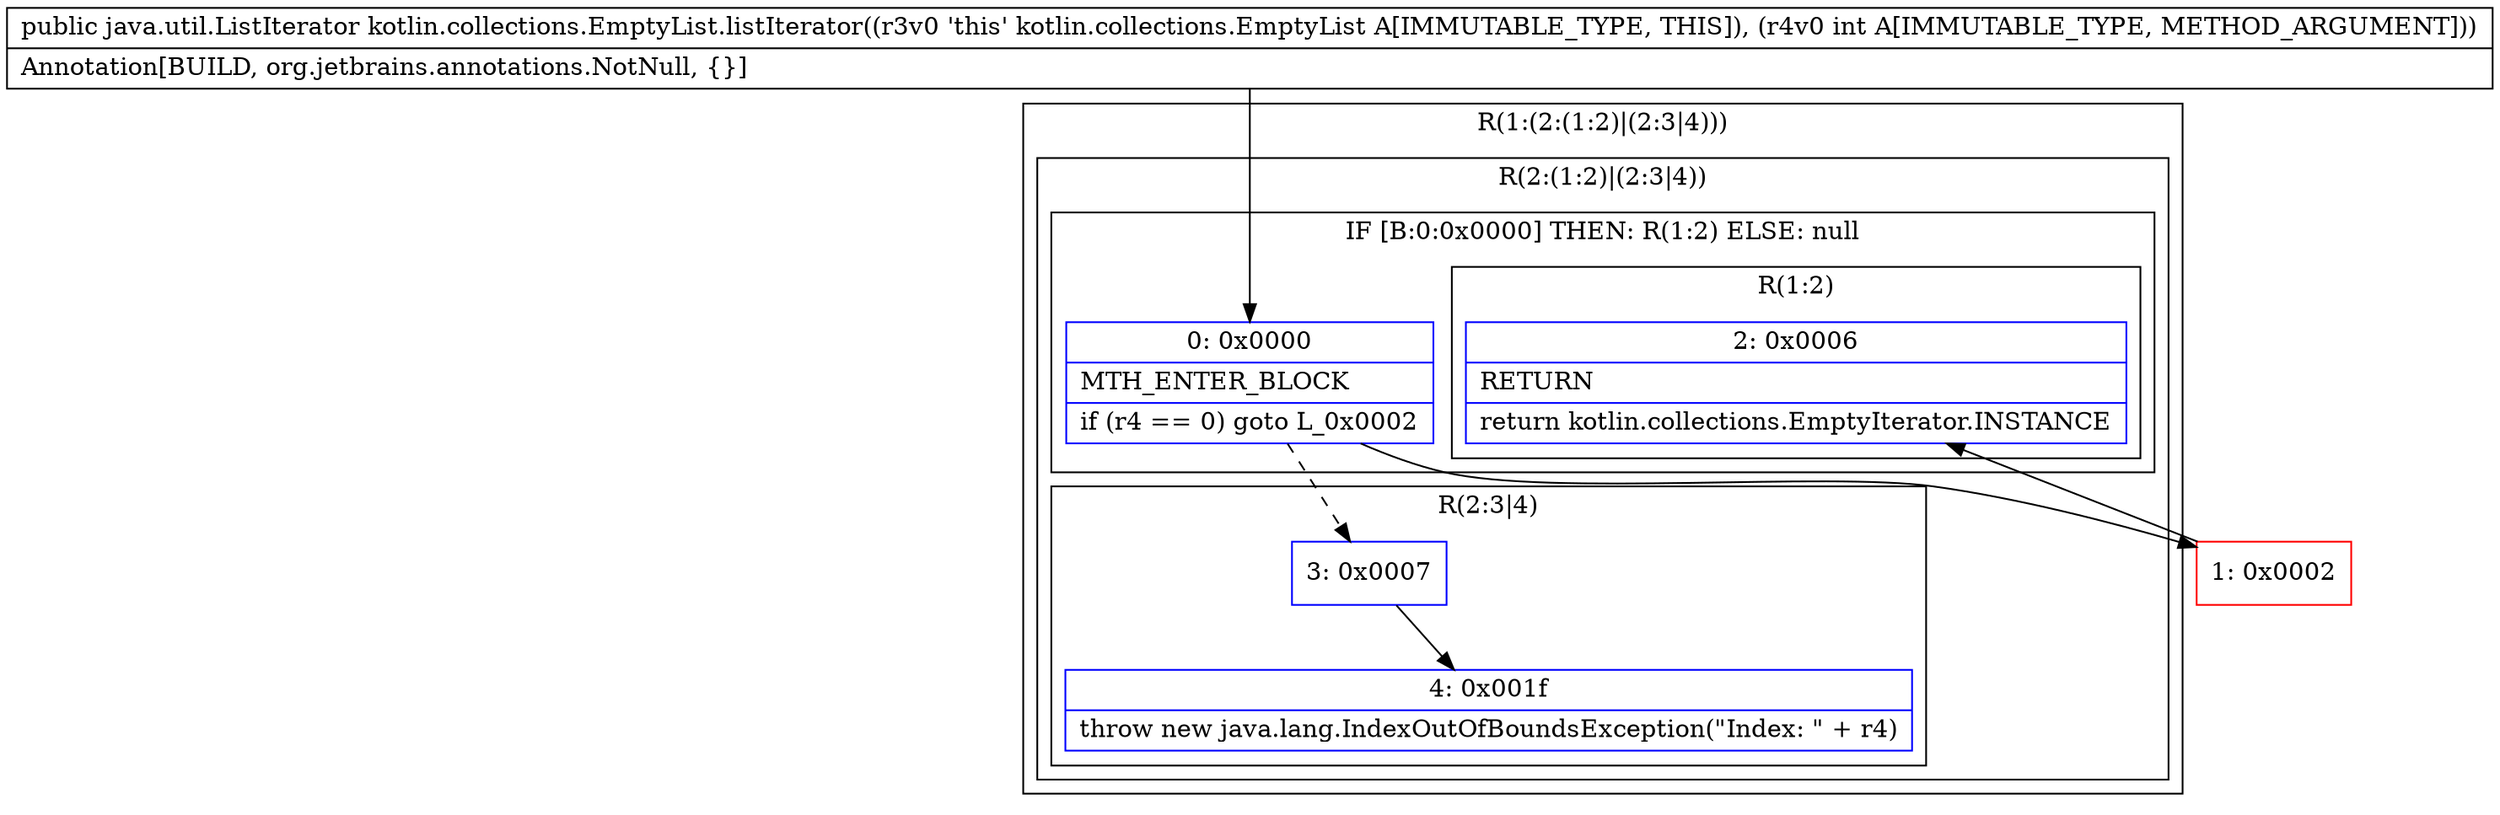 digraph "CFG forkotlin.collections.EmptyList.listIterator(I)Ljava\/util\/ListIterator;" {
subgraph cluster_Region_745901893 {
label = "R(1:(2:(1:2)|(2:3|4)))";
node [shape=record,color=blue];
subgraph cluster_Region_463399489 {
label = "R(2:(1:2)|(2:3|4))";
node [shape=record,color=blue];
subgraph cluster_IfRegion_433438076 {
label = "IF [B:0:0x0000] THEN: R(1:2) ELSE: null";
node [shape=record,color=blue];
Node_0 [shape=record,label="{0\:\ 0x0000|MTH_ENTER_BLOCK\l|if (r4 == 0) goto L_0x0002\l}"];
subgraph cluster_Region_1289087505 {
label = "R(1:2)";
node [shape=record,color=blue];
Node_2 [shape=record,label="{2\:\ 0x0006|RETURN\l|return kotlin.collections.EmptyIterator.INSTANCE\l}"];
}
}
subgraph cluster_Region_1289374569 {
label = "R(2:3|4)";
node [shape=record,color=blue];
Node_3 [shape=record,label="{3\:\ 0x0007}"];
Node_4 [shape=record,label="{4\:\ 0x001f|throw new java.lang.IndexOutOfBoundsException(\"Index: \" + r4)\l}"];
}
}
}
Node_1 [shape=record,color=red,label="{1\:\ 0x0002}"];
MethodNode[shape=record,label="{public java.util.ListIterator kotlin.collections.EmptyList.listIterator((r3v0 'this' kotlin.collections.EmptyList A[IMMUTABLE_TYPE, THIS]), (r4v0 int A[IMMUTABLE_TYPE, METHOD_ARGUMENT]))  | Annotation[BUILD, org.jetbrains.annotations.NotNull, \{\}]\l}"];
MethodNode -> Node_0;
Node_0 -> Node_1;
Node_0 -> Node_3[style=dashed];
Node_3 -> Node_4;
Node_1 -> Node_2;
}

